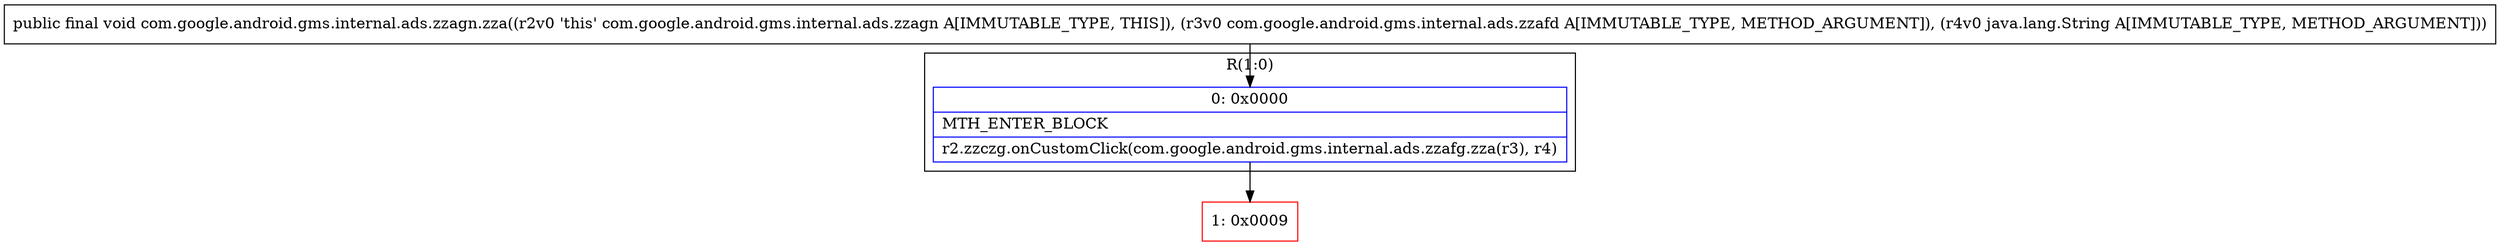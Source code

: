 digraph "CFG forcom.google.android.gms.internal.ads.zzagn.zza(Lcom\/google\/android\/gms\/internal\/ads\/zzafd;Ljava\/lang\/String;)V" {
subgraph cluster_Region_1269738624 {
label = "R(1:0)";
node [shape=record,color=blue];
Node_0 [shape=record,label="{0\:\ 0x0000|MTH_ENTER_BLOCK\l|r2.zzczg.onCustomClick(com.google.android.gms.internal.ads.zzafg.zza(r3), r4)\l}"];
}
Node_1 [shape=record,color=red,label="{1\:\ 0x0009}"];
MethodNode[shape=record,label="{public final void com.google.android.gms.internal.ads.zzagn.zza((r2v0 'this' com.google.android.gms.internal.ads.zzagn A[IMMUTABLE_TYPE, THIS]), (r3v0 com.google.android.gms.internal.ads.zzafd A[IMMUTABLE_TYPE, METHOD_ARGUMENT]), (r4v0 java.lang.String A[IMMUTABLE_TYPE, METHOD_ARGUMENT])) }"];
MethodNode -> Node_0;
Node_0 -> Node_1;
}


